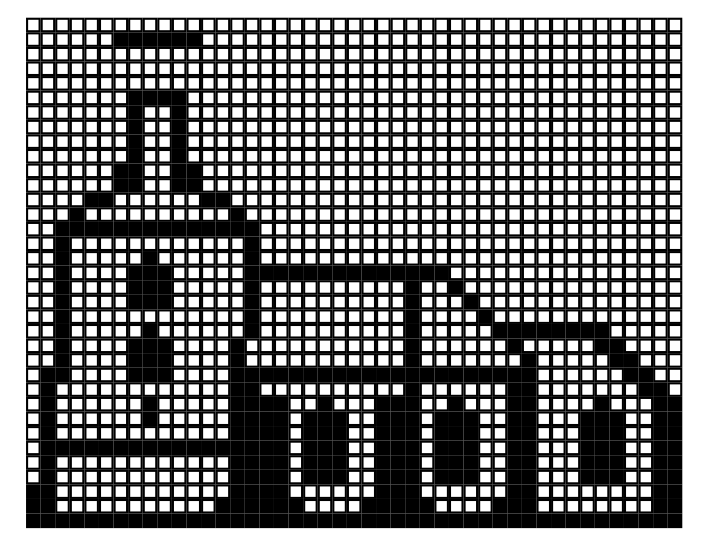 digraph G {
 TABLA [shape = plaintext label =< 
 <TABLE border="0" cellspacing="1" cellborder = "1" cellpadding = "2">
<TR>
<TD></TD>
<TD></TD>
<TD></TD>
<TD></TD>
<TD></TD>
<TD></TD>
<TD></TD>
<TD></TD>
<TD></TD>
<TD></TD>
<TD></TD>
<TD></TD>
<TD></TD>
<TD></TD>
<TD></TD>
<TD></TD>
<TD></TD>
<TD></TD>
<TD></TD>
<TD></TD>
<TD></TD>
<TD></TD>
<TD></TD>
<TD></TD>
<TD></TD>
<TD></TD>
<TD></TD>
<TD></TD>
<TD></TD>
<TD></TD>
<TD></TD>
<TD></TD>
<TD></TD>
<TD></TD>
<TD></TD>
<TD></TD>
<TD></TD>
<TD></TD>
<TD></TD>
<TD></TD>
<TD></TD>
<TD></TD>
<TD></TD>
<TD></TD>
<TD></TD>
</TR><TR>
<TD></TD>
<TD></TD>
<TD></TD>
<TD></TD>
<TD></TD>
<TD></TD>
<TD bgcolor="black"></TD>
<TD bgcolor="black"></TD>
<TD bgcolor="black"></TD>
<TD bgcolor="black"></TD>
<TD bgcolor="black"></TD>
<TD bgcolor="black"></TD>
<TD></TD>
<TD></TD>
<TD></TD>
<TD></TD>
<TD></TD>
<TD></TD>
<TD></TD>
<TD></TD>
<TD></TD>
<TD></TD>
<TD></TD>
<TD></TD>
<TD></TD>
<TD></TD>
<TD></TD>
<TD></TD>
<TD></TD>
<TD></TD>
<TD></TD>
<TD></TD>
<TD></TD>
<TD></TD>
<TD></TD>
<TD></TD>
<TD></TD>
<TD></TD>
<TD></TD>
<TD></TD>
<TD></TD>
<TD></TD>
<TD></TD>
<TD></TD>
<TD></TD>
</TR><TR>
<TD></TD>
<TD></TD>
<TD></TD>
<TD></TD>
<TD></TD>
<TD></TD>
<TD></TD>
<TD></TD>
<TD></TD>
<TD></TD>
<TD></TD>
<TD></TD>
<TD></TD>
<TD></TD>
<TD></TD>
<TD></TD>
<TD></TD>
<TD></TD>
<TD></TD>
<TD></TD>
<TD></TD>
<TD></TD>
<TD></TD>
<TD></TD>
<TD></TD>
<TD></TD>
<TD></TD>
<TD></TD>
<TD></TD>
<TD></TD>
<TD></TD>
<TD></TD>
<TD></TD>
<TD></TD>
<TD></TD>
<TD></TD>
<TD></TD>
<TD></TD>
<TD></TD>
<TD></TD>
<TD></TD>
<TD></TD>
<TD></TD>
<TD></TD>
<TD></TD>
</TR><TR>
<TD></TD>
<TD></TD>
<TD></TD>
<TD></TD>
<TD></TD>
<TD></TD>
<TD></TD>
<TD></TD>
<TD></TD>
<TD></TD>
<TD></TD>
<TD></TD>
<TD></TD>
<TD></TD>
<TD></TD>
<TD></TD>
<TD></TD>
<TD></TD>
<TD></TD>
<TD></TD>
<TD></TD>
<TD></TD>
<TD></TD>
<TD></TD>
<TD></TD>
<TD></TD>
<TD></TD>
<TD></TD>
<TD></TD>
<TD></TD>
<TD></TD>
<TD></TD>
<TD></TD>
<TD></TD>
<TD></TD>
<TD></TD>
<TD></TD>
<TD></TD>
<TD></TD>
<TD></TD>
<TD></TD>
<TD></TD>
<TD></TD>
<TD></TD>
<TD></TD>
</TR><TR>
<TD></TD>
<TD></TD>
<TD></TD>
<TD></TD>
<TD></TD>
<TD></TD>
<TD></TD>
<TD></TD>
<TD></TD>
<TD></TD>
<TD></TD>
<TD></TD>
<TD></TD>
<TD></TD>
<TD></TD>
<TD></TD>
<TD></TD>
<TD></TD>
<TD></TD>
<TD></TD>
<TD></TD>
<TD></TD>
<TD></TD>
<TD></TD>
<TD></TD>
<TD></TD>
<TD></TD>
<TD></TD>
<TD></TD>
<TD></TD>
<TD></TD>
<TD></TD>
<TD></TD>
<TD></TD>
<TD></TD>
<TD></TD>
<TD></TD>
<TD></TD>
<TD></TD>
<TD></TD>
<TD></TD>
<TD></TD>
<TD></TD>
<TD></TD>
<TD></TD>
</TR><TR>
<TD></TD>
<TD></TD>
<TD></TD>
<TD></TD>
<TD></TD>
<TD></TD>
<TD></TD>
<TD bgcolor="black"></TD>
<TD bgcolor="black"></TD>
<TD bgcolor="black"></TD>
<TD bgcolor="black"></TD>
<TD></TD>
<TD></TD>
<TD></TD>
<TD></TD>
<TD></TD>
<TD></TD>
<TD></TD>
<TD></TD>
<TD></TD>
<TD></TD>
<TD></TD>
<TD></TD>
<TD></TD>
<TD></TD>
<TD></TD>
<TD></TD>
<TD></TD>
<TD></TD>
<TD></TD>
<TD></TD>
<TD></TD>
<TD></TD>
<TD></TD>
<TD></TD>
<TD></TD>
<TD></TD>
<TD></TD>
<TD></TD>
<TD></TD>
<TD></TD>
<TD></TD>
<TD></TD>
<TD></TD>
<TD></TD>
</TR><TR>
<TD></TD>
<TD></TD>
<TD></TD>
<TD></TD>
<TD></TD>
<TD></TD>
<TD></TD>
<TD bgcolor="black"></TD>
<TD></TD>
<TD></TD>
<TD bgcolor="black"></TD>
<TD></TD>
<TD></TD>
<TD></TD>
<TD></TD>
<TD></TD>
<TD></TD>
<TD></TD>
<TD></TD>
<TD></TD>
<TD></TD>
<TD></TD>
<TD></TD>
<TD></TD>
<TD></TD>
<TD></TD>
<TD></TD>
<TD></TD>
<TD></TD>
<TD></TD>
<TD></TD>
<TD></TD>
<TD></TD>
<TD></TD>
<TD></TD>
<TD></TD>
<TD></TD>
<TD></TD>
<TD></TD>
<TD></TD>
<TD></TD>
<TD></TD>
<TD></TD>
<TD></TD>
<TD></TD>
</TR><TR>
<TD></TD>
<TD></TD>
<TD></TD>
<TD></TD>
<TD></TD>
<TD></TD>
<TD></TD>
<TD bgcolor="black"></TD>
<TD></TD>
<TD></TD>
<TD bgcolor="black"></TD>
<TD></TD>
<TD></TD>
<TD></TD>
<TD></TD>
<TD></TD>
<TD></TD>
<TD></TD>
<TD></TD>
<TD></TD>
<TD></TD>
<TD></TD>
<TD></TD>
<TD></TD>
<TD></TD>
<TD></TD>
<TD></TD>
<TD></TD>
<TD></TD>
<TD></TD>
<TD></TD>
<TD></TD>
<TD></TD>
<TD></TD>
<TD></TD>
<TD></TD>
<TD></TD>
<TD></TD>
<TD></TD>
<TD></TD>
<TD></TD>
<TD></TD>
<TD></TD>
<TD></TD>
<TD></TD>
</TR><TR>
<TD></TD>
<TD></TD>
<TD></TD>
<TD></TD>
<TD></TD>
<TD></TD>
<TD></TD>
<TD bgcolor="black"></TD>
<TD></TD>
<TD></TD>
<TD bgcolor="black"></TD>
<TD></TD>
<TD></TD>
<TD></TD>
<TD></TD>
<TD></TD>
<TD></TD>
<TD></TD>
<TD></TD>
<TD></TD>
<TD></TD>
<TD></TD>
<TD></TD>
<TD></TD>
<TD></TD>
<TD></TD>
<TD></TD>
<TD></TD>
<TD></TD>
<TD></TD>
<TD></TD>
<TD></TD>
<TD></TD>
<TD></TD>
<TD></TD>
<TD></TD>
<TD></TD>
<TD></TD>
<TD></TD>
<TD></TD>
<TD></TD>
<TD></TD>
<TD></TD>
<TD></TD>
<TD></TD>
</TR><TR>
<TD></TD>
<TD></TD>
<TD></TD>
<TD></TD>
<TD></TD>
<TD></TD>
<TD></TD>
<TD bgcolor="black"></TD>
<TD></TD>
<TD></TD>
<TD bgcolor="black"></TD>
<TD></TD>
<TD></TD>
<TD></TD>
<TD></TD>
<TD></TD>
<TD></TD>
<TD></TD>
<TD></TD>
<TD></TD>
<TD></TD>
<TD></TD>
<TD></TD>
<TD></TD>
<TD></TD>
<TD></TD>
<TD></TD>
<TD></TD>
<TD></TD>
<TD></TD>
<TD></TD>
<TD></TD>
<TD></TD>
<TD></TD>
<TD></TD>
<TD></TD>
<TD></TD>
<TD></TD>
<TD></TD>
<TD></TD>
<TD></TD>
<TD></TD>
<TD></TD>
<TD></TD>
<TD></TD>
</TR><TR>
<TD></TD>
<TD></TD>
<TD></TD>
<TD></TD>
<TD></TD>
<TD></TD>
<TD bgcolor="black"></TD>
<TD bgcolor="black"></TD>
<TD></TD>
<TD></TD>
<TD bgcolor="black"></TD>
<TD bgcolor="black"></TD>
<TD></TD>
<TD></TD>
<TD></TD>
<TD></TD>
<TD></TD>
<TD></TD>
<TD></TD>
<TD></TD>
<TD></TD>
<TD></TD>
<TD></TD>
<TD></TD>
<TD></TD>
<TD></TD>
<TD></TD>
<TD></TD>
<TD></TD>
<TD></TD>
<TD></TD>
<TD></TD>
<TD></TD>
<TD></TD>
<TD></TD>
<TD></TD>
<TD></TD>
<TD></TD>
<TD></TD>
<TD></TD>
<TD></TD>
<TD></TD>
<TD></TD>
<TD></TD>
<TD></TD>
</TR><TR>
<TD></TD>
<TD></TD>
<TD></TD>
<TD></TD>
<TD></TD>
<TD></TD>
<TD bgcolor="black"></TD>
<TD bgcolor="black"></TD>
<TD></TD>
<TD></TD>
<TD bgcolor="black"></TD>
<TD bgcolor="black"></TD>
<TD></TD>
<TD></TD>
<TD></TD>
<TD></TD>
<TD></TD>
<TD></TD>
<TD></TD>
<TD></TD>
<TD></TD>
<TD></TD>
<TD></TD>
<TD></TD>
<TD></TD>
<TD></TD>
<TD></TD>
<TD></TD>
<TD></TD>
<TD></TD>
<TD></TD>
<TD></TD>
<TD></TD>
<TD></TD>
<TD></TD>
<TD></TD>
<TD></TD>
<TD></TD>
<TD></TD>
<TD></TD>
<TD></TD>
<TD></TD>
<TD></TD>
<TD></TD>
<TD></TD>
</TR><TR>
<TD></TD>
<TD></TD>
<TD></TD>
<TD></TD>
<TD bgcolor="black"></TD>
<TD bgcolor="black"></TD>
<TD></TD>
<TD></TD>
<TD></TD>
<TD></TD>
<TD></TD>
<TD></TD>
<TD bgcolor="black"></TD>
<TD bgcolor="black"></TD>
<TD></TD>
<TD></TD>
<TD></TD>
<TD></TD>
<TD></TD>
<TD></TD>
<TD></TD>
<TD></TD>
<TD></TD>
<TD></TD>
<TD></TD>
<TD></TD>
<TD></TD>
<TD></TD>
<TD></TD>
<TD></TD>
<TD></TD>
<TD></TD>
<TD></TD>
<TD></TD>
<TD></TD>
<TD></TD>
<TD></TD>
<TD></TD>
<TD></TD>
<TD></TD>
<TD></TD>
<TD></TD>
<TD></TD>
<TD></TD>
<TD></TD>
</TR><TR>
<TD></TD>
<TD></TD>
<TD></TD>
<TD bgcolor="black"></TD>
<TD></TD>
<TD></TD>
<TD></TD>
<TD></TD>
<TD></TD>
<TD></TD>
<TD></TD>
<TD></TD>
<TD></TD>
<TD></TD>
<TD bgcolor="black"></TD>
<TD></TD>
<TD></TD>
<TD></TD>
<TD></TD>
<TD></TD>
<TD></TD>
<TD></TD>
<TD></TD>
<TD></TD>
<TD></TD>
<TD></TD>
<TD></TD>
<TD></TD>
<TD></TD>
<TD></TD>
<TD></TD>
<TD></TD>
<TD></TD>
<TD></TD>
<TD></TD>
<TD></TD>
<TD></TD>
<TD></TD>
<TD></TD>
<TD></TD>
<TD></TD>
<TD></TD>
<TD></TD>
<TD></TD>
<TD></TD>
</TR><TR>
<TD></TD>
<TD></TD>
<TD bgcolor="black"></TD>
<TD bgcolor="black"></TD>
<TD bgcolor="black"></TD>
<TD bgcolor="black"></TD>
<TD bgcolor="black"></TD>
<TD bgcolor="black"></TD>
<TD bgcolor="black"></TD>
<TD bgcolor="black"></TD>
<TD bgcolor="black"></TD>
<TD bgcolor="black"></TD>
<TD bgcolor="black"></TD>
<TD bgcolor="black"></TD>
<TD bgcolor="black"></TD>
<TD bgcolor="black"></TD>
<TD></TD>
<TD></TD>
<TD></TD>
<TD></TD>
<TD></TD>
<TD></TD>
<TD></TD>
<TD></TD>
<TD></TD>
<TD></TD>
<TD></TD>
<TD></TD>
<TD></TD>
<TD></TD>
<TD></TD>
<TD></TD>
<TD></TD>
<TD></TD>
<TD></TD>
<TD></TD>
<TD></TD>
<TD></TD>
<TD></TD>
<TD></TD>
<TD></TD>
<TD></TD>
<TD></TD>
<TD></TD>
<TD></TD>
</TR><TR>
<TD></TD>
<TD></TD>
<TD bgcolor="black"></TD>
<TD></TD>
<TD></TD>
<TD></TD>
<TD></TD>
<TD></TD>
<TD></TD>
<TD></TD>
<TD></TD>
<TD></TD>
<TD></TD>
<TD></TD>
<TD></TD>
<TD bgcolor="black"></TD>
<TD></TD>
<TD></TD>
<TD></TD>
<TD></TD>
<TD></TD>
<TD></TD>
<TD></TD>
<TD></TD>
<TD></TD>
<TD></TD>
<TD></TD>
<TD></TD>
<TD></TD>
<TD></TD>
<TD></TD>
<TD></TD>
<TD></TD>
<TD></TD>
<TD></TD>
<TD></TD>
<TD></TD>
<TD></TD>
<TD></TD>
<TD></TD>
<TD></TD>
<TD></TD>
<TD></TD>
<TD></TD>
<TD></TD>
</TR><TR>
<TD></TD>
<TD></TD>
<TD bgcolor="black"></TD>
<TD></TD>
<TD></TD>
<TD></TD>
<TD></TD>
<TD></TD>
<TD bgcolor="black"></TD>
<TD></TD>
<TD></TD>
<TD></TD>
<TD></TD>
<TD></TD>
<TD></TD>
<TD bgcolor="black"></TD>
<TD></TD>
<TD></TD>
<TD></TD>
<TD></TD>
<TD></TD>
<TD></TD>
<TD></TD>
<TD></TD>
<TD></TD>
<TD></TD>
<TD></TD>
<TD></TD>
<TD></TD>
<TD></TD>
<TD></TD>
<TD></TD>
<TD></TD>
<TD></TD>
<TD></TD>
<TD></TD>
<TD></TD>
<TD></TD>
<TD></TD>
<TD></TD>
<TD></TD>
<TD></TD>
<TD></TD>
<TD></TD>
<TD></TD>
</TR><TR>
<TD></TD>
<TD></TD>
<TD bgcolor="black"></TD>
<TD></TD>
<TD></TD>
<TD></TD>
<TD></TD>
<TD bgcolor="black"></TD>
<TD bgcolor="black"></TD>
<TD bgcolor="black"></TD>
<TD></TD>
<TD></TD>
<TD></TD>
<TD></TD>
<TD></TD>
<TD bgcolor="black"></TD>
<TD bgcolor="black"></TD>
<TD bgcolor="black"></TD>
<TD bgcolor="black"></TD>
<TD bgcolor="black"></TD>
<TD bgcolor="black"></TD>
<TD bgcolor="black"></TD>
<TD bgcolor="black"></TD>
<TD bgcolor="black"></TD>
<TD bgcolor="black"></TD>
<TD bgcolor="black"></TD>
<TD bgcolor="black"></TD>
<TD bgcolor="black"></TD>
<TD bgcolor="black"></TD>
<TD></TD>
<TD></TD>
<TD></TD>
<TD></TD>
<TD></TD>
<TD></TD>
<TD></TD>
<TD></TD>
<TD></TD>
<TD></TD>
<TD></TD>
<TD></TD>
<TD></TD>
<TD></TD>
<TD></TD>
<TD></TD>
</TR><TR>
<TD></TD>
<TD></TD>
<TD bgcolor="black"></TD>
<TD></TD>
<TD></TD>
<TD></TD>
<TD></TD>
<TD bgcolor="black"></TD>
<TD bgcolor="black"></TD>
<TD bgcolor="black"></TD>
<TD></TD>
<TD></TD>
<TD></TD>
<TD></TD>
<TD></TD>
<TD bgcolor="black"></TD>
<TD></TD>
<TD></TD>
<TD></TD>
<TD></TD>
<TD></TD>
<TD></TD>
<TD></TD>
<TD></TD>
<TD></TD>
<TD></TD>
<TD bgcolor="black"></TD>
<TD></TD>
<TD></TD>
<TD bgcolor="black"></TD>
<TD></TD>
<TD></TD>
<TD></TD>
<TD></TD>
<TD></TD>
<TD></TD>
<TD></TD>
<TD></TD>
<TD></TD>
<TD></TD>
<TD></TD>
<TD></TD>
<TD></TD>
<TD></TD>
<TD></TD>
</TR><TR>
<TD></TD>
<TD></TD>
<TD bgcolor="black"></TD>
<TD></TD>
<TD></TD>
<TD></TD>
<TD></TD>
<TD bgcolor="black"></TD>
<TD bgcolor="black"></TD>
<TD bgcolor="black"></TD>
<TD></TD>
<TD></TD>
<TD></TD>
<TD></TD>
<TD></TD>
<TD bgcolor="black"></TD>
<TD></TD>
<TD></TD>
<TD></TD>
<TD></TD>
<TD></TD>
<TD></TD>
<TD></TD>
<TD></TD>
<TD></TD>
<TD></TD>
<TD bgcolor="black"></TD>
<TD></TD>
<TD></TD>
<TD></TD>
<TD bgcolor="black"></TD>
<TD></TD>
<TD></TD>
<TD></TD>
<TD></TD>
<TD></TD>
<TD></TD>
<TD></TD>
<TD></TD>
<TD></TD>
<TD></TD>
<TD></TD>
<TD></TD>
<TD></TD>
<TD></TD>
</TR><TR>
<TD></TD>
<TD></TD>
<TD bgcolor="black"></TD>
<TD></TD>
<TD></TD>
<TD></TD>
<TD></TD>
<TD></TD>
<TD></TD>
<TD></TD>
<TD></TD>
<TD></TD>
<TD></TD>
<TD></TD>
<TD></TD>
<TD bgcolor="black"></TD>
<TD></TD>
<TD></TD>
<TD></TD>
<TD></TD>
<TD></TD>
<TD></TD>
<TD></TD>
<TD></TD>
<TD></TD>
<TD></TD>
<TD bgcolor="black"></TD>
<TD></TD>
<TD></TD>
<TD></TD>
<TD></TD>
<TD bgcolor="black"></TD>
<TD></TD>
<TD></TD>
<TD></TD>
<TD></TD>
<TD></TD>
<TD></TD>
<TD></TD>
<TD></TD>
<TD></TD>
<TD></TD>
<TD></TD>
<TD></TD>
<TD></TD>
</TR><TR>
<TD></TD>
<TD></TD>
<TD bgcolor="black"></TD>
<TD></TD>
<TD></TD>
<TD></TD>
<TD></TD>
<TD></TD>
<TD bgcolor="black"></TD>
<TD></TD>
<TD></TD>
<TD></TD>
<TD></TD>
<TD></TD>
<TD></TD>
<TD bgcolor="black"></TD>
<TD></TD>
<TD></TD>
<TD></TD>
<TD></TD>
<TD></TD>
<TD></TD>
<TD></TD>
<TD></TD>
<TD></TD>
<TD></TD>
<TD bgcolor="black"></TD>
<TD></TD>
<TD></TD>
<TD></TD>
<TD></TD>
<TD></TD>
<TD bgcolor="black"></TD>
<TD bgcolor="black"></TD>
<TD bgcolor="black"></TD>
<TD bgcolor="black"></TD>
<TD bgcolor="black"></TD>
<TD bgcolor="black"></TD>
<TD bgcolor="black"></TD>
<TD bgcolor="black"></TD>
<TD></TD>
<TD></TD>
<TD></TD>
<TD></TD>
<TD></TD>
</TR><TR>
<TD></TD>
<TD></TD>
<TD bgcolor="black"></TD>
<TD></TD>
<TD></TD>
<TD></TD>
<TD></TD>
<TD bgcolor="black"></TD>
<TD bgcolor="black"></TD>
<TD bgcolor="black"></TD>
<TD></TD>
<TD></TD>
<TD></TD>
<TD></TD>
<TD bgcolor="black"></TD>
<TD></TD>
<TD></TD>
<TD></TD>
<TD></TD>
<TD></TD>
<TD></TD>
<TD></TD>
<TD></TD>
<TD></TD>
<TD></TD>
<TD></TD>
<TD bgcolor="black"></TD>
<TD></TD>
<TD></TD>
<TD></TD>
<TD></TD>
<TD></TD>
<TD></TD>
<TD bgcolor="black"></TD>
<TD></TD>
<TD></TD>
<TD></TD>
<TD></TD>
<TD></TD>
<TD bgcolor="black"></TD>
<TD bgcolor="black"></TD>
<TD></TD>
<TD></TD>
<TD></TD>
<TD></TD>
</TR><TR>
<TD></TD>
<TD></TD>
<TD bgcolor="black"></TD>
<TD></TD>
<TD></TD>
<TD></TD>
<TD></TD>
<TD bgcolor="black"></TD>
<TD bgcolor="black"></TD>
<TD bgcolor="black"></TD>
<TD></TD>
<TD></TD>
<TD></TD>
<TD></TD>
<TD bgcolor="black"></TD>
<TD></TD>
<TD></TD>
<TD></TD>
<TD></TD>
<TD></TD>
<TD></TD>
<TD></TD>
<TD></TD>
<TD></TD>
<TD></TD>
<TD></TD>
<TD bgcolor="black"></TD>
<TD></TD>
<TD></TD>
<TD></TD>
<TD></TD>
<TD></TD>
<TD></TD>
<TD></TD>
<TD bgcolor="black"></TD>
<TD></TD>
<TD></TD>
<TD></TD>
<TD></TD>
<TD></TD>
<TD bgcolor="black"></TD>
<TD bgcolor="black"></TD>
<TD></TD>
<TD></TD>
<TD></TD>
</TR><TR>
<TD></TD>
<TD bgcolor="black"></TD>
<TD bgcolor="black"></TD>
<TD></TD>
<TD></TD>
<TD></TD>
<TD></TD>
<TD bgcolor="black"></TD>
<TD bgcolor="black"></TD>
<TD bgcolor="black"></TD>
<TD></TD>
<TD></TD>
<TD></TD>
<TD></TD>
<TD bgcolor="black"></TD>
<TD bgcolor="black"></TD>
<TD bgcolor="black"></TD>
<TD bgcolor="black"></TD>
<TD bgcolor="black"></TD>
<TD bgcolor="black"></TD>
<TD bgcolor="black"></TD>
<TD bgcolor="black"></TD>
<TD bgcolor="black"></TD>
<TD bgcolor="black"></TD>
<TD bgcolor="black"></TD>
<TD bgcolor="black"></TD>
<TD bgcolor="black"></TD>
<TD bgcolor="black"></TD>
<TD bgcolor="black"></TD>
<TD bgcolor="black"></TD>
<TD bgcolor="black"></TD>
<TD bgcolor="black"></TD>
<TD bgcolor="black"></TD>
<TD bgcolor="black"></TD>
<TD bgcolor="black"></TD>
<TD></TD>
<TD></TD>
<TD></TD>
<TD></TD>
<TD></TD>
<TD></TD>
<TD bgcolor="black"></TD>
<TD bgcolor="black"></TD>
<TD></TD>
<TD></TD>
</TR><TR>
<TD></TD>
<TD bgcolor="black"></TD>
<TD></TD>
<TD></TD>
<TD></TD>
<TD></TD>
<TD></TD>
<TD></TD>
<TD></TD>
<TD></TD>
<TD></TD>
<TD></TD>
<TD></TD>
<TD></TD>
<TD bgcolor="black"></TD>
<TD bgcolor="black"></TD>
<TD></TD>
<TD></TD>
<TD></TD>
<TD></TD>
<TD></TD>
<TD></TD>
<TD></TD>
<TD></TD>
<TD></TD>
<TD></TD>
<TD bgcolor="black"></TD>
<TD></TD>
<TD></TD>
<TD></TD>
<TD></TD>
<TD></TD>
<TD></TD>
<TD bgcolor="black"></TD>
<TD bgcolor="black"></TD>
<TD></TD>
<TD></TD>
<TD></TD>
<TD></TD>
<TD></TD>
<TD></TD>
<TD></TD>
<TD bgcolor="black"></TD>
<TD bgcolor="black"></TD>
<TD></TD>
</TR><TR>
<TD></TD>
<TD bgcolor="black"></TD>
<TD></TD>
<TD></TD>
<TD></TD>
<TD></TD>
<TD></TD>
<TD></TD>
<TD bgcolor="black"></TD>
<TD></TD>
<TD></TD>
<TD></TD>
<TD></TD>
<TD></TD>
<TD bgcolor="black"></TD>
<TD bgcolor="black"></TD>
<TD bgcolor="black"></TD>
<TD bgcolor="black"></TD>
<TD></TD>
<TD></TD>
<TD bgcolor="black"></TD>
<TD></TD>
<TD></TD>
<TD></TD>
<TD bgcolor="black"></TD>
<TD bgcolor="black"></TD>
<TD bgcolor="black"></TD>
<TD></TD>
<TD></TD>
<TD bgcolor="black"></TD>
<TD></TD>
<TD></TD>
<TD></TD>
<TD bgcolor="black"></TD>
<TD bgcolor="black"></TD>
<TD></TD>
<TD></TD>
<TD></TD>
<TD></TD>
<TD bgcolor="black"></TD>
<TD></TD>
<TD></TD>
<TD></TD>
<TD bgcolor="black"></TD>
<TD bgcolor="black"></TD>
</TR><TR>
<TD></TD>
<TD bgcolor="black"></TD>
<TD></TD>
<TD></TD>
<TD></TD>
<TD></TD>
<TD></TD>
<TD></TD>
<TD bgcolor="black"></TD>
<TD></TD>
<TD></TD>
<TD></TD>
<TD></TD>
<TD></TD>
<TD bgcolor="black"></TD>
<TD bgcolor="black"></TD>
<TD bgcolor="black"></TD>
<TD bgcolor="black"></TD>
<TD></TD>
<TD bgcolor="black"></TD>
<TD bgcolor="black"></TD>
<TD bgcolor="black"></TD>
<TD></TD>
<TD></TD>
<TD bgcolor="black"></TD>
<TD bgcolor="black"></TD>
<TD bgcolor="black"></TD>
<TD></TD>
<TD bgcolor="black"></TD>
<TD bgcolor="black"></TD>
<TD bgcolor="black"></TD>
<TD></TD>
<TD></TD>
<TD bgcolor="black"></TD>
<TD bgcolor="black"></TD>
<TD></TD>
<TD></TD>
<TD></TD>
<TD bgcolor="black"></TD>
<TD bgcolor="black"></TD>
<TD bgcolor="black"></TD>
<TD></TD>
<TD></TD>
<TD bgcolor="black"></TD>
<TD bgcolor="black"></TD>
</TR><TR>
<TD></TD>
<TD bgcolor="black"></TD>
<TD></TD>
<TD></TD>
<TD></TD>
<TD></TD>
<TD></TD>
<TD></TD>
<TD></TD>
<TD></TD>
<TD></TD>
<TD></TD>
<TD></TD>
<TD></TD>
<TD bgcolor="black"></TD>
<TD bgcolor="black"></TD>
<TD bgcolor="black"></TD>
<TD bgcolor="black"></TD>
<TD></TD>
<TD bgcolor="black"></TD>
<TD bgcolor="black"></TD>
<TD bgcolor="black"></TD>
<TD></TD>
<TD></TD>
<TD bgcolor="black"></TD>
<TD bgcolor="black"></TD>
<TD bgcolor="black"></TD>
<TD></TD>
<TD bgcolor="black"></TD>
<TD bgcolor="black"></TD>
<TD bgcolor="black"></TD>
<TD></TD>
<TD></TD>
<TD bgcolor="black"></TD>
<TD bgcolor="black"></TD>
<TD></TD>
<TD></TD>
<TD></TD>
<TD bgcolor="black"></TD>
<TD bgcolor="black"></TD>
<TD bgcolor="black"></TD>
<TD></TD>
<TD></TD>
<TD bgcolor="black"></TD>
<TD bgcolor="black"></TD>
</TR><TR>
<TD></TD>
<TD bgcolor="black"></TD>
<TD bgcolor="black"></TD>
<TD bgcolor="black"></TD>
<TD bgcolor="black"></TD>
<TD bgcolor="black"></TD>
<TD bgcolor="black"></TD>
<TD bgcolor="black"></TD>
<TD bgcolor="black"></TD>
<TD bgcolor="black"></TD>
<TD bgcolor="black"></TD>
<TD bgcolor="black"></TD>
<TD bgcolor="black"></TD>
<TD bgcolor="black"></TD>
<TD bgcolor="black"></TD>
<TD bgcolor="black"></TD>
<TD bgcolor="black"></TD>
<TD bgcolor="black"></TD>
<TD></TD>
<TD bgcolor="black"></TD>
<TD bgcolor="black"></TD>
<TD bgcolor="black"></TD>
<TD></TD>
<TD></TD>
<TD bgcolor="black"></TD>
<TD bgcolor="black"></TD>
<TD bgcolor="black"></TD>
<TD></TD>
<TD bgcolor="black"></TD>
<TD bgcolor="black"></TD>
<TD bgcolor="black"></TD>
<TD></TD>
<TD></TD>
<TD bgcolor="black"></TD>
<TD bgcolor="black"></TD>
<TD></TD>
<TD></TD>
<TD></TD>
<TD bgcolor="black"></TD>
<TD bgcolor="black"></TD>
<TD bgcolor="black"></TD>
<TD></TD>
<TD></TD>
<TD bgcolor="black"></TD>
<TD bgcolor="black"></TD>
</TR><TR>
<TD></TD>
<TD bgcolor="black"></TD>
<TD></TD>
<TD></TD>
<TD></TD>
<TD></TD>
<TD></TD>
<TD></TD>
<TD></TD>
<TD></TD>
<TD></TD>
<TD></TD>
<TD></TD>
<TD></TD>
<TD bgcolor="black"></TD>
<TD bgcolor="black"></TD>
<TD bgcolor="black"></TD>
<TD bgcolor="black"></TD>
<TD></TD>
<TD bgcolor="black"></TD>
<TD bgcolor="black"></TD>
<TD bgcolor="black"></TD>
<TD></TD>
<TD></TD>
<TD bgcolor="black"></TD>
<TD bgcolor="black"></TD>
<TD bgcolor="black"></TD>
<TD></TD>
<TD bgcolor="black"></TD>
<TD bgcolor="black"></TD>
<TD bgcolor="black"></TD>
<TD></TD>
<TD></TD>
<TD bgcolor="black"></TD>
<TD bgcolor="black"></TD>
<TD></TD>
<TD></TD>
<TD></TD>
<TD bgcolor="black"></TD>
<TD bgcolor="black"></TD>
<TD bgcolor="black"></TD>
<TD></TD>
<TD></TD>
<TD bgcolor="black"></TD>
<TD bgcolor="black"></TD>
</TR><TR>
<TD></TD>
<TD bgcolor="black"></TD>
<TD></TD>
<TD></TD>
<TD></TD>
<TD></TD>
<TD></TD>
<TD></TD>
<TD></TD>
<TD></TD>
<TD></TD>
<TD></TD>
<TD></TD>
<TD></TD>
<TD bgcolor="black"></TD>
<TD bgcolor="black"></TD>
<TD bgcolor="black"></TD>
<TD bgcolor="black"></TD>
<TD></TD>
<TD bgcolor="black"></TD>
<TD bgcolor="black"></TD>
<TD bgcolor="black"></TD>
<TD></TD>
<TD></TD>
<TD bgcolor="black"></TD>
<TD bgcolor="black"></TD>
<TD bgcolor="black"></TD>
<TD></TD>
<TD bgcolor="black"></TD>
<TD bgcolor="black"></TD>
<TD bgcolor="black"></TD>
<TD></TD>
<TD></TD>
<TD bgcolor="black"></TD>
<TD bgcolor="black"></TD>
<TD></TD>
<TD></TD>
<TD></TD>
<TD bgcolor="black"></TD>
<TD bgcolor="black"></TD>
<TD bgcolor="black"></TD>
<TD></TD>
<TD></TD>
<TD bgcolor="black"></TD>
<TD bgcolor="black"></TD>
</TR><TR>
<TD bgcolor="black"></TD>
<TD bgcolor="black"></TD>
<TD></TD>
<TD></TD>
<TD></TD>
<TD></TD>
<TD></TD>
<TD></TD>
<TD></TD>
<TD></TD>
<TD></TD>
<TD></TD>
<TD></TD>
<TD></TD>
<TD bgcolor="black"></TD>
<TD bgcolor="black"></TD>
<TD bgcolor="black"></TD>
<TD bgcolor="black"></TD>
<TD></TD>
<TD></TD>
<TD></TD>
<TD></TD>
<TD></TD>
<TD></TD>
<TD bgcolor="black"></TD>
<TD bgcolor="black"></TD>
<TD bgcolor="black"></TD>
<TD></TD>
<TD></TD>
<TD></TD>
<TD></TD>
<TD></TD>
<TD></TD>
<TD bgcolor="black"></TD>
<TD bgcolor="black"></TD>
<TD></TD>
<TD></TD>
<TD></TD>
<TD></TD>
<TD></TD>
<TD></TD>
<TD></TD>
<TD></TD>
<TD bgcolor="black"></TD>
<TD bgcolor="black"></TD>
</TR><TR>
<TD bgcolor="black"></TD>
<TD bgcolor="black"></TD>
<TD></TD>
<TD></TD>
<TD></TD>
<TD></TD>
<TD></TD>
<TD></TD>
<TD></TD>
<TD></TD>
<TD></TD>
<TD></TD>
<TD></TD>
<TD bgcolor="black"></TD>
<TD bgcolor="black"></TD>
<TD bgcolor="black"></TD>
<TD bgcolor="black"></TD>
<TD bgcolor="black"></TD>
<TD bgcolor="black"></TD>
<TD></TD>
<TD></TD>
<TD></TD>
<TD></TD>
<TD bgcolor="black"></TD>
<TD bgcolor="black"></TD>
<TD bgcolor="black"></TD>
<TD bgcolor="black"></TD>
<TD bgcolor="black"></TD>
<TD></TD>
<TD></TD>
<TD></TD>
<TD></TD>
<TD bgcolor="black"></TD>
<TD bgcolor="black"></TD>
<TD bgcolor="black"></TD>
<TD></TD>
<TD></TD>
<TD></TD>
<TD></TD>
<TD></TD>
<TD></TD>
<TD></TD>
<TD></TD>
<TD bgcolor="black"></TD>
<TD bgcolor="black"></TD>
</TR><TR>
<TD bgcolor="black"></TD>
<TD bgcolor="black"></TD>
<TD bgcolor="black"></TD>
<TD bgcolor="black"></TD>
<TD bgcolor="black"></TD>
<TD bgcolor="black"></TD>
<TD bgcolor="black"></TD>
<TD bgcolor="black"></TD>
<TD bgcolor="black"></TD>
<TD bgcolor="black"></TD>
<TD bgcolor="black"></TD>
<TD bgcolor="black"></TD>
<TD bgcolor="black"></TD>
<TD bgcolor="black"></TD>
<TD bgcolor="black"></TD>
<TD bgcolor="black"></TD>
<TD bgcolor="black"></TD>
<TD bgcolor="black"></TD>
<TD bgcolor="black"></TD>
<TD bgcolor="black"></TD>
<TD bgcolor="black"></TD>
<TD bgcolor="black"></TD>
<TD bgcolor="black"></TD>
<TD bgcolor="black"></TD>
<TD bgcolor="black"></TD>
<TD bgcolor="black"></TD>
<TD bgcolor="black"></TD>
<TD bgcolor="black"></TD>
<TD bgcolor="black"></TD>
<TD bgcolor="black"></TD>
<TD bgcolor="black"></TD>
<TD bgcolor="black"></TD>
<TD bgcolor="black"></TD>
<TD bgcolor="black"></TD>
<TD bgcolor="black"></TD>
<TD bgcolor="black"></TD>
<TD bgcolor="black"></TD>
<TD bgcolor="black"></TD>
<TD bgcolor="black"></TD>
<TD bgcolor="black"></TD>
<TD bgcolor="black"></TD>
<TD bgcolor="black"></TD>
<TD bgcolor="black"></TD>
<TD bgcolor="black"></TD>
<TD bgcolor="black"></TD>
</TR></TABLE>>];
}